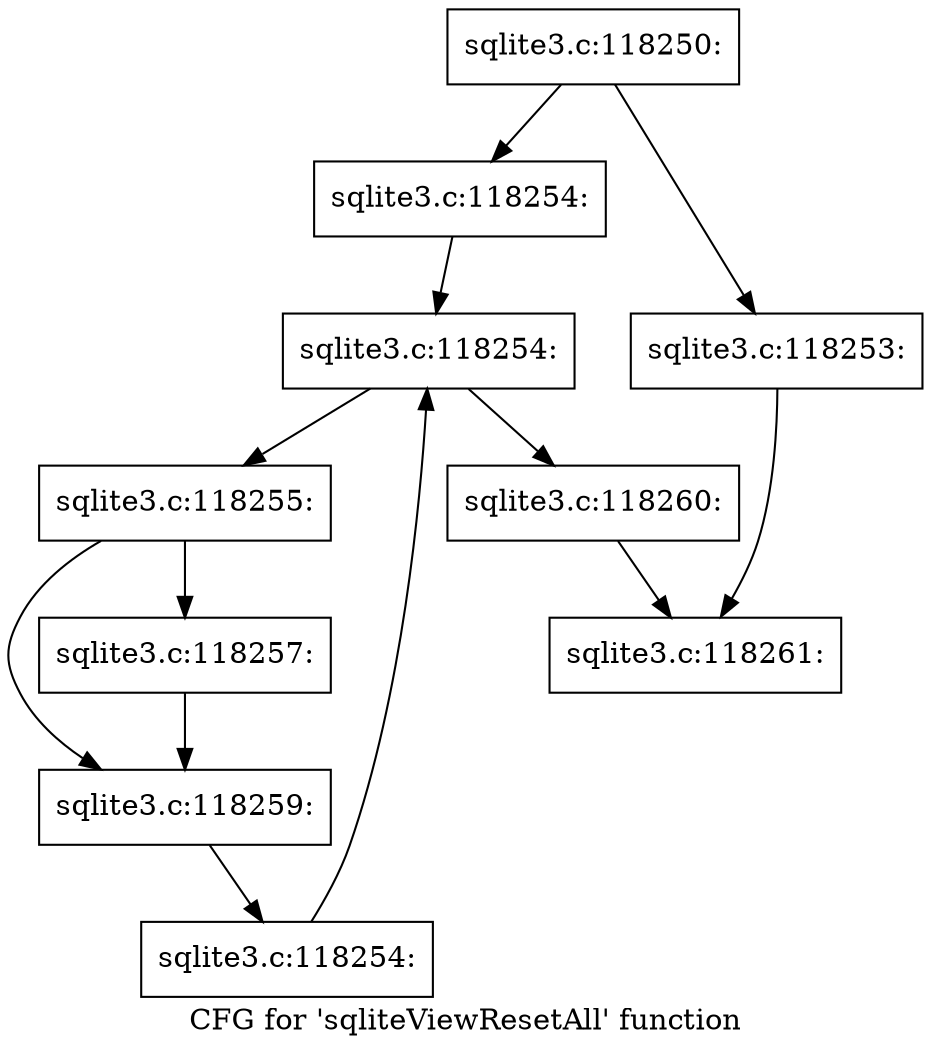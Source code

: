 digraph "CFG for 'sqliteViewResetAll' function" {
	label="CFG for 'sqliteViewResetAll' function";

	Node0x55c0f7ef1d70 [shape=record,label="{sqlite3.c:118250:}"];
	Node0x55c0f7ef1d70 -> Node0x55c0f7ef3c40;
	Node0x55c0f7ef1d70 -> Node0x55c0f7ef3240;
	Node0x55c0f7ef3240 [shape=record,label="{sqlite3.c:118253:}"];
	Node0x55c0f7ef3240 -> Node0x55c0f7ef0690;
	Node0x55c0f7ef3c40 [shape=record,label="{sqlite3.c:118254:}"];
	Node0x55c0f7ef3c40 -> Node0x55c0f7ef4bc0;
	Node0x55c0f7ef4bc0 [shape=record,label="{sqlite3.c:118254:}"];
	Node0x55c0f7ef4bc0 -> Node0x55c0f7ef4de0;
	Node0x55c0f7ef4bc0 -> Node0x55c0f7ef43d0;
	Node0x55c0f7ef4de0 [shape=record,label="{sqlite3.c:118255:}"];
	Node0x55c0f7ef4de0 -> Node0x55c0f7ef56e0;
	Node0x55c0f7ef4de0 -> Node0x55c0f7ef5730;
	Node0x55c0f7ef56e0 [shape=record,label="{sqlite3.c:118257:}"];
	Node0x55c0f7ef56e0 -> Node0x55c0f7ef5730;
	Node0x55c0f7ef5730 [shape=record,label="{sqlite3.c:118259:}"];
	Node0x55c0f7ef5730 -> Node0x55c0f7ef4d50;
	Node0x55c0f7ef4d50 [shape=record,label="{sqlite3.c:118254:}"];
	Node0x55c0f7ef4d50 -> Node0x55c0f7ef4bc0;
	Node0x55c0f7ef43d0 [shape=record,label="{sqlite3.c:118260:}"];
	Node0x55c0f7ef43d0 -> Node0x55c0f7ef0690;
	Node0x55c0f7ef0690 [shape=record,label="{sqlite3.c:118261:}"];
}
